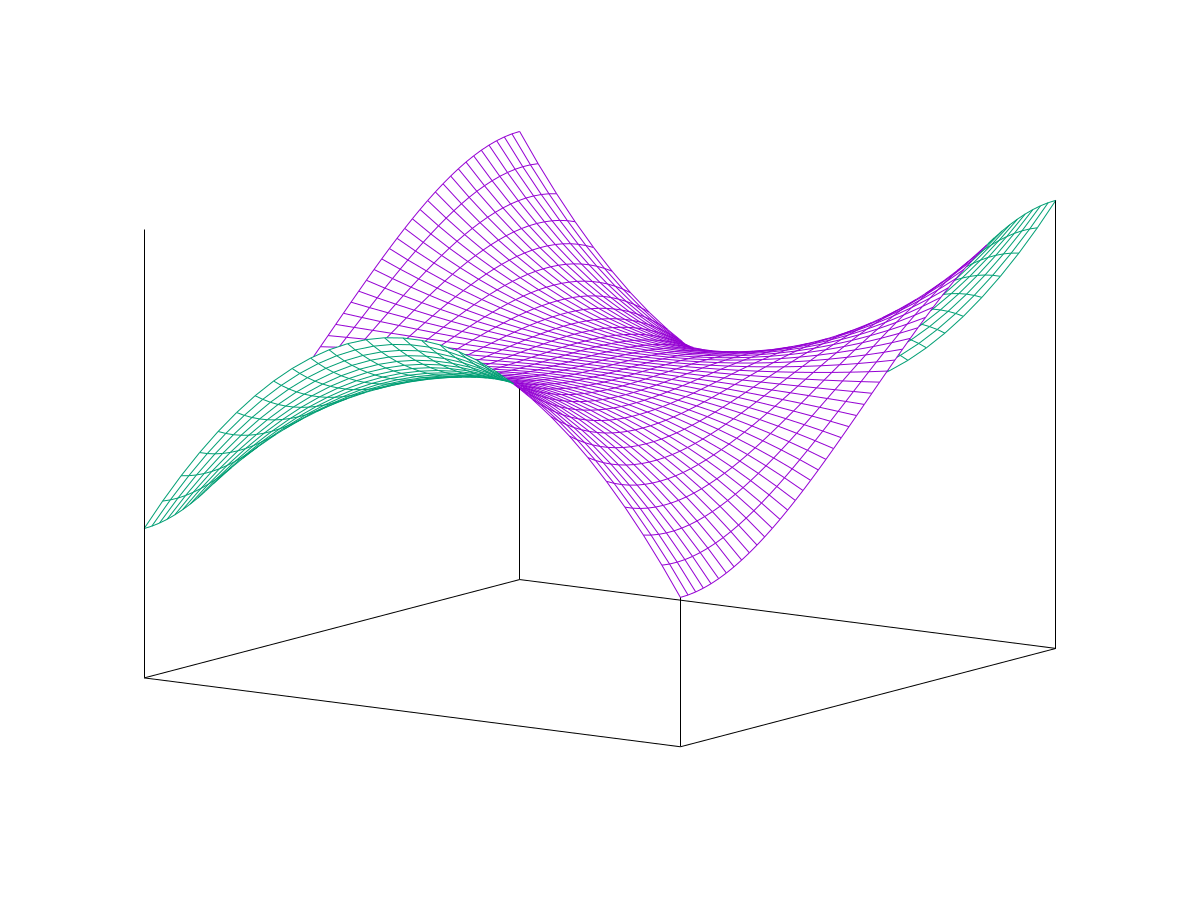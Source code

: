 set parametric
set isosamples 50,30
#set urange [-5:5]
#set vrange [-pi:pi]
set hidd

# quitar etiquetas de los ejes
unset xtics
unset ytics
unset ztics

# quitar comentario sobre la carta
set key off
set view 75,125

splot u,v,u**3-3*v**2*u
pause -1
